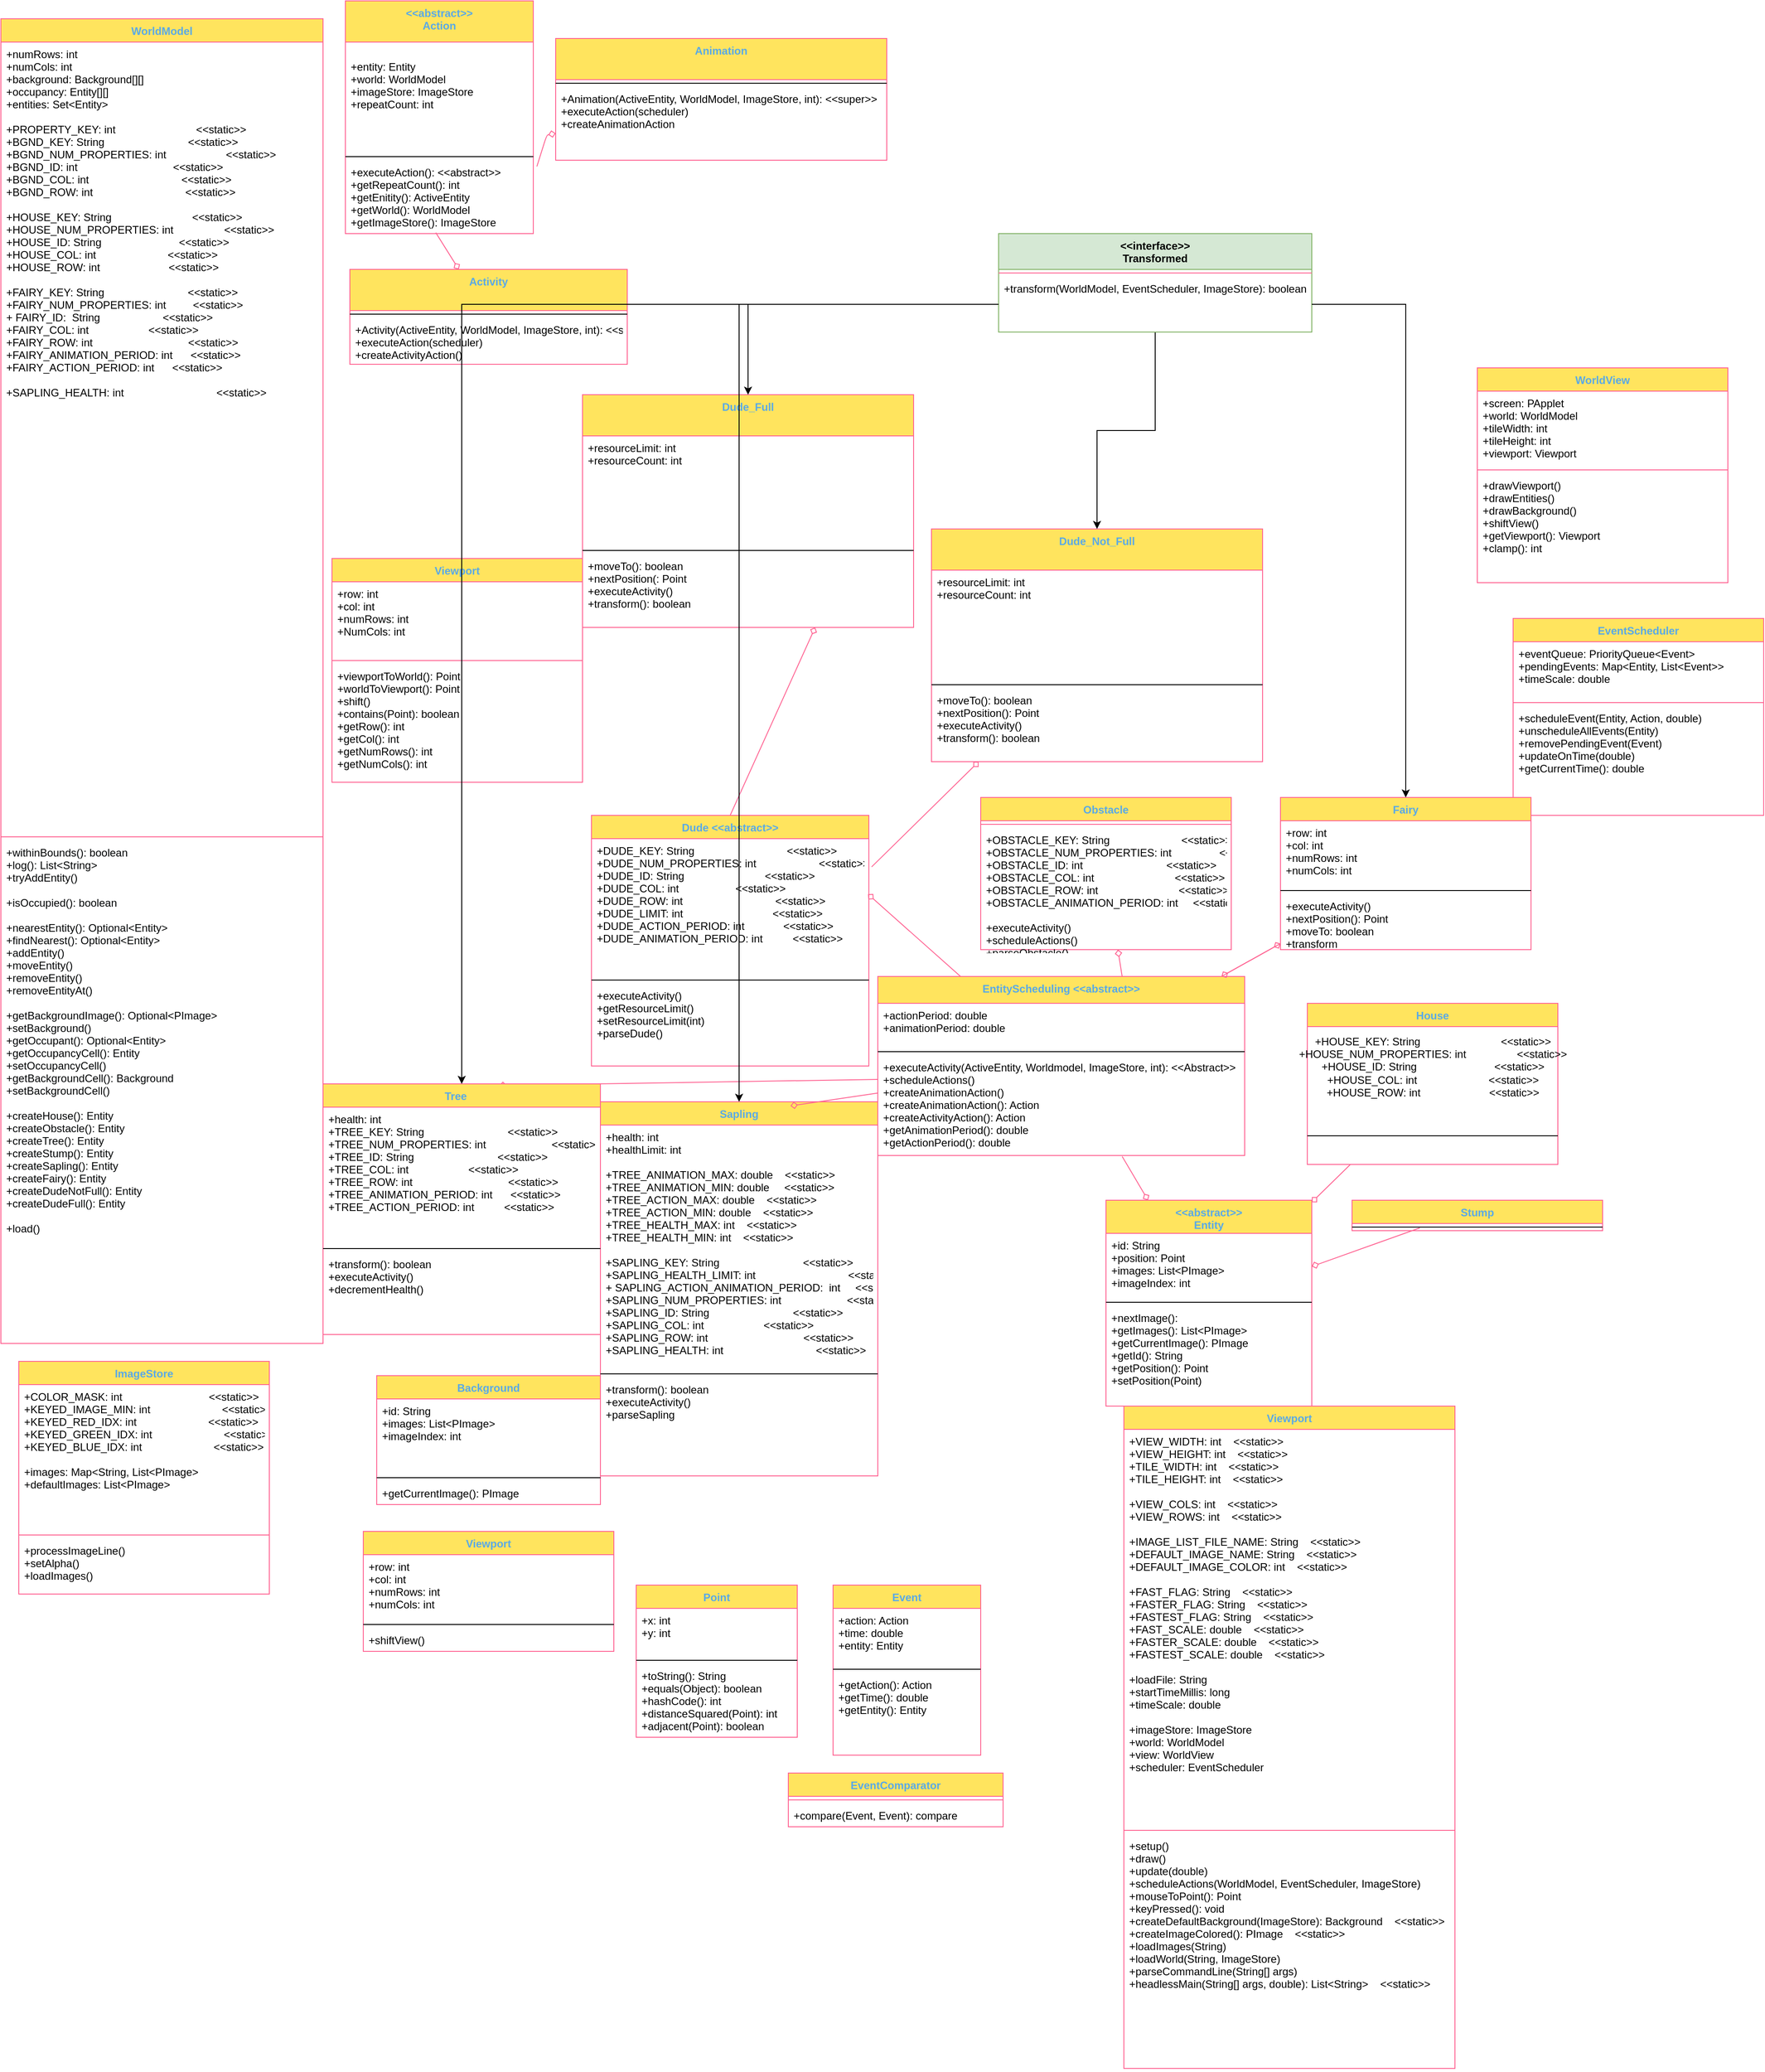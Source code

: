 <mxfile version="21.3.2" type="device">
  <diagram id="Yo6Zvny2ZRX3JAPKxXua" name="Page 2">
    <mxGraphModel dx="1224" dy="574" grid="1" gridSize="10" guides="1" tooltips="1" connect="1" arrows="1" fold="1" page="1" pageScale="1" pageWidth="850" pageHeight="1100" math="0" shadow="0">
      <root>
        <mxCell id="0" />
        <mxCell id="1" parent="0" />
        <mxCell id="8I9pphBKhg92I5GMk5e_-54" value="WorldModel" style="swimlane;fontStyle=1;align=center;verticalAlign=top;childLayout=stackLayout;horizontal=1;startSize=26;horizontalStack=0;resizeParent=1;resizeParentMax=0;resizeLast=0;collapsible=1;marginBottom=0;hachureGap=4;pointerEvents=0;sketch=0;fontColor=#5AA9E6;strokeColor=#FF6392;fillColor=#FFE45E;" parent="1" vertex="1">
          <mxGeometry x="40" y="30" width="360" height="1480" as="geometry" />
        </mxCell>
        <mxCell id="8I9pphBKhg92I5GMk5e_-55" value="+numRows: int&#xa;+numCols: int&#xa;+background: Background[][]&#xa;+occupancy: Entity[][]&#xa;+entities: Set&lt;Entity&gt;&#xa;&#xa;+PROPERTY_KEY: int                           &lt;&lt;static&gt;&gt;&#xa;+BGND_KEY: String                            &lt;&lt;static&gt;&gt;&#xa;+BGND_NUM_PROPERTIES: int                    &lt;&lt;static&gt;&gt;&#xa;+BGND_ID: int                                &lt;&lt;static&gt;&gt;&#xa;+BGND_COL: int                               &lt;&lt;static&gt;&gt;&#xa;+BGND_ROW: int                               &lt;&lt;static&gt;&gt;&#xa;&#xa;+HOUSE_KEY: String                           &lt;&lt;static&gt;&gt;&#xa;+HOUSE_NUM_PROPERTIES: int                 &lt;&lt;static&gt;&gt;&#xa;+HOUSE_ID: String                          &lt;&lt;static&gt;&gt;&#xa;+HOUSE_COL: int                        &lt;&lt;static&gt;&gt;&#xa;+HOUSE_ROW: int                       &lt;&lt;static&gt;&gt;&#xa;&#xa;+FAIRY_KEY: String                            &lt;&lt;static&gt;&gt;&#xa;+FAIRY_NUM_PROPERTIES: int         &lt;&lt;static&gt;&gt;&#xa;+ FAIRY_ID:  String                     &lt;&lt;static&gt;&gt;&#xa;+FAIRY_COL: int                    &lt;&lt;static&gt;&gt;&#xa;+FAIRY_ROW: int                                &lt;&lt;static&gt;&gt;&#xa;+FAIRY_ANIMATION_PERIOD: int      &lt;&lt;static&gt;&gt;&#xa;+FAIRY_ACTION_PERIOD: int      &lt;&lt;static&gt;&gt;&#xa;&#xa;+SAPLING_HEALTH: int                               &lt;&lt;static&gt;&gt;&#xa;" style="text;strokeColor=none;fillColor=none;align=left;verticalAlign=top;spacingLeft=4;spacingRight=4;overflow=hidden;rotatable=0;points=[[0,0.5],[1,0.5]];portConstraint=eastwest;fontColor=#000000;" parent="8I9pphBKhg92I5GMk5e_-54" vertex="1">
          <mxGeometry y="26" width="360" height="884" as="geometry" />
        </mxCell>
        <mxCell id="8I9pphBKhg92I5GMk5e_-56" value="" style="line;strokeWidth=1;fillColor=none;align=left;verticalAlign=middle;spacingTop=-1;spacingLeft=3;spacingRight=3;rotatable=0;labelPosition=right;points=[];portConstraint=eastwest;strokeColor=#FF6392;fontColor=#5AA9E6;" parent="8I9pphBKhg92I5GMk5e_-54" vertex="1">
          <mxGeometry y="910" width="360" height="8" as="geometry" />
        </mxCell>
        <mxCell id="8I9pphBKhg92I5GMk5e_-57" value="+withinBounds(): boolean&#xa;+log(): List&lt;String&gt;&#xa;+tryAddEntity()&#xa;&#xa;+isOccupied(): boolean                    &#xa;&#xa;+nearestEntity(): Optional&lt;Entity&gt;           &#xa;+findNearest(): Optional&lt;Entity&gt;             &#xa;+addEntity()                                 &#xa;+moveEntity()                                &#xa;+removeEntity()                             &#xa;+removeEntityAt()                                         &#xa;&#xa;+getBackgroundImage(): Optional&lt;PImage&gt;      &#xa;+setBackground()                             &#xa;+getOccupant(): Optional&lt;Entity&gt;             &#xa;+getOccupancyCell(): Entity                  &#xa;+setOccupancyCell()                          &#xa;+getBackgroundCell(): Background             &#xa;+setBackgroundCell()             &#xa;&#xa;+createHouse(): Entity                 &#xa;+createObstacle(): Entity                   &#xa;+createTree(): Entity               &#xa;+createStump(): Entity                    &#xa;+createSapling(): Entity                         &#xa;+createFairy(): Entity                    &#xa;+createDudeNotFull(): Entity                       &#xa;+createDudeFull(): Entity       &#xa;&#xa;+load()                                     &#xa;                 &#xa;    &#xa;        " style="text;strokeColor=none;fillColor=none;align=left;verticalAlign=top;spacingLeft=4;spacingRight=4;overflow=hidden;rotatable=0;points=[[0,0.5],[1,0.5]];portConstraint=eastwest;fontColor=#020405;" parent="8I9pphBKhg92I5GMk5e_-54" vertex="1">
          <mxGeometry y="918" width="360" height="562" as="geometry" />
        </mxCell>
        <mxCell id="8I9pphBKhg92I5GMk5e_-60" value="WorldView" style="swimlane;fontStyle=1;align=center;verticalAlign=top;childLayout=stackLayout;horizontal=1;startSize=26;horizontalStack=0;resizeParent=1;resizeParentMax=0;resizeLast=0;collapsible=1;marginBottom=0;hachureGap=4;pointerEvents=0;sketch=0;fontColor=#5AA9E6;strokeColor=#FF6392;fillColor=#FFE45E;" parent="1" vertex="1">
          <mxGeometry x="1690" y="420" width="280" height="240" as="geometry" />
        </mxCell>
        <mxCell id="8I9pphBKhg92I5GMk5e_-61" value="+screen: PApplet&#xa;+world: WorldModel&#xa;+tileWidth: int&#xa;+tileHeight: int&#xa;+viewport: Viewport" style="text;strokeColor=none;fillColor=none;align=left;verticalAlign=top;spacingLeft=4;spacingRight=4;overflow=hidden;rotatable=0;points=[[0,0.5],[1,0.5]];portConstraint=eastwest;fontColor=#000000;" parent="8I9pphBKhg92I5GMk5e_-60" vertex="1">
          <mxGeometry y="26" width="280" height="84" as="geometry" />
        </mxCell>
        <mxCell id="8I9pphBKhg92I5GMk5e_-62" value="" style="line;strokeWidth=1;fillColor=none;align=left;verticalAlign=middle;spacingTop=-1;spacingLeft=3;spacingRight=3;rotatable=0;labelPosition=right;points=[];portConstraint=eastwest;strokeColor=#FF6392;fontColor=#5AA9E6;" parent="8I9pphBKhg92I5GMk5e_-60" vertex="1">
          <mxGeometry y="110" width="280" height="8" as="geometry" />
        </mxCell>
        <mxCell id="8I9pphBKhg92I5GMk5e_-63" value="+drawViewport()&#xa;+drawEntities()&#xa;+drawBackground()&#xa;+shiftView()&#xa;+getViewport(): Viewport&#xa;+clamp(): int" style="text;strokeColor=none;fillColor=none;align=left;verticalAlign=top;spacingLeft=4;spacingRight=4;overflow=hidden;rotatable=0;points=[[0,0.5],[1,0.5]];portConstraint=eastwest;fontColor=#000000;" parent="8I9pphBKhg92I5GMk5e_-60" vertex="1">
          <mxGeometry y="118" width="280" height="122" as="geometry" />
        </mxCell>
        <mxCell id="8I9pphBKhg92I5GMk5e_-64" value="EventScheduler" style="swimlane;fontStyle=1;align=center;verticalAlign=top;childLayout=stackLayout;horizontal=1;startSize=26;horizontalStack=0;resizeParent=1;resizeParentMax=0;resizeLast=0;collapsible=1;marginBottom=0;hachureGap=4;pointerEvents=0;sketch=0;fontColor=#5AA9E6;strokeColor=#FF6392;fillColor=#FFE45E;" parent="1" vertex="1">
          <mxGeometry x="1730" y="700" width="280" height="220" as="geometry" />
        </mxCell>
        <mxCell id="8I9pphBKhg92I5GMk5e_-65" value="+eventQueue: PriorityQueue&lt;Event&gt;&#xa;+pendingEvents: Map&lt;Entity, List&lt;Event&gt;&gt;&#xa;+timeScale: double" style="text;strokeColor=none;fillColor=none;align=left;verticalAlign=top;spacingLeft=4;spacingRight=4;overflow=hidden;rotatable=0;points=[[0,0.5],[1,0.5]];portConstraint=eastwest;fontColor=#000000;" parent="8I9pphBKhg92I5GMk5e_-64" vertex="1">
          <mxGeometry y="26" width="280" height="64" as="geometry" />
        </mxCell>
        <mxCell id="8I9pphBKhg92I5GMk5e_-66" value="" style="line;strokeWidth=1;fillColor=none;align=left;verticalAlign=middle;spacingTop=-1;spacingLeft=3;spacingRight=3;rotatable=0;labelPosition=right;points=[];portConstraint=eastwest;strokeColor=#FF6392;fontColor=#5AA9E6;" parent="8I9pphBKhg92I5GMk5e_-64" vertex="1">
          <mxGeometry y="90" width="280" height="8" as="geometry" />
        </mxCell>
        <mxCell id="8I9pphBKhg92I5GMk5e_-67" value="+scheduleEvent(Entity, Action, double)&#xa;+unscheduleAllEvents(Entity)&#xa;+removePendingEvent(Event)&#xa;+updateOnTime(double)&#xa;+getCurrentTime(): double" style="text;strokeColor=none;fillColor=none;align=left;verticalAlign=top;spacingLeft=4;spacingRight=4;overflow=hidden;rotatable=0;points=[[0,0.5],[1,0.5]];portConstraint=eastwest;fontColor=#000000;" parent="8I9pphBKhg92I5GMk5e_-64" vertex="1">
          <mxGeometry y="98" width="280" height="122" as="geometry" />
        </mxCell>
        <mxCell id="8I9pphBKhg92I5GMk5e_-68" value="ImageStore" style="swimlane;fontStyle=1;align=center;verticalAlign=top;childLayout=stackLayout;horizontal=1;startSize=26;horizontalStack=0;resizeParent=1;resizeParentMax=0;resizeLast=0;collapsible=1;marginBottom=0;hachureGap=4;pointerEvents=0;sketch=0;fontColor=#5AA9E6;strokeColor=#FF6392;fillColor=#FFE45E;" parent="1" vertex="1">
          <mxGeometry x="60" y="1530" width="280" height="260" as="geometry" />
        </mxCell>
        <mxCell id="8I9pphBKhg92I5GMk5e_-69" value="+COLOR_MASK: int                             &lt;&lt;static&gt;&gt;&#xa;+KEYED_IMAGE_MIN: int                        &lt;&lt;static&gt;&gt;&#xa;+KEYED_RED_IDX: int                        &lt;&lt;static&gt;&gt;&#xa;+KEYED_GREEN_IDX: int                        &lt;&lt;static&gt;&gt;&#xa;+KEYED_BLUE_IDX: int                        &lt;&lt;static&gt;&gt;&#xa;&#xa;+images: Map&lt;String, List&lt;PImage&gt;&#xa;+defaultImages: List&lt;PImage&gt;&#xa;" style="text;strokeColor=none;fillColor=none;align=left;verticalAlign=top;spacingLeft=4;spacingRight=4;overflow=hidden;rotatable=0;points=[[0,0.5],[1,0.5]];portConstraint=eastwest;fontColor=#000000;" parent="8I9pphBKhg92I5GMk5e_-68" vertex="1">
          <mxGeometry y="26" width="280" height="164" as="geometry" />
        </mxCell>
        <mxCell id="8I9pphBKhg92I5GMk5e_-70" value="" style="line;strokeWidth=1;fillColor=none;align=left;verticalAlign=middle;spacingTop=-1;spacingLeft=3;spacingRight=3;rotatable=0;labelPosition=right;points=[];portConstraint=eastwest;strokeColor=#FF6392;fontColor=#5AA9E6;" parent="8I9pphBKhg92I5GMk5e_-68" vertex="1">
          <mxGeometry y="190" width="280" height="8" as="geometry" />
        </mxCell>
        <mxCell id="8I9pphBKhg92I5GMk5e_-71" value="+processImageLine()&#xa;+setAlpha()&#xa;+loadImages()" style="text;strokeColor=none;fillColor=none;align=left;verticalAlign=top;spacingLeft=4;spacingRight=4;overflow=hidden;rotatable=0;points=[[0,0.5],[1,0.5]];portConstraint=eastwest;fontColor=#000000;" parent="8I9pphBKhg92I5GMk5e_-68" vertex="1">
          <mxGeometry y="198" width="280" height="62" as="geometry" />
        </mxCell>
        <mxCell id="8I9pphBKhg92I5GMk5e_-72" value="EventComparator" style="swimlane;fontStyle=1;align=center;verticalAlign=top;childLayout=stackLayout;horizontal=1;startSize=26;horizontalStack=0;resizeParent=1;resizeParentMax=0;resizeLast=0;collapsible=1;marginBottom=0;hachureGap=4;pointerEvents=0;sketch=0;fontColor=#5AA9E6;strokeColor=#FF6392;fillColor=#FFE45E;" parent="1" vertex="1">
          <mxGeometry x="920" y="1990" width="240" height="60" as="geometry" />
        </mxCell>
        <mxCell id="8I9pphBKhg92I5GMk5e_-74" value="" style="line;strokeWidth=1;fillColor=none;align=left;verticalAlign=middle;spacingTop=-1;spacingLeft=3;spacingRight=3;rotatable=0;labelPosition=right;points=[];portConstraint=eastwest;strokeColor=#FF6392;fontColor=#5AA9E6;" parent="8I9pphBKhg92I5GMk5e_-72" vertex="1">
          <mxGeometry y="26" width="240" height="8" as="geometry" />
        </mxCell>
        <mxCell id="8I9pphBKhg92I5GMk5e_-75" value="+compare(Event, Event): compare" style="text;strokeColor=none;fillColor=none;align=left;verticalAlign=top;spacingLeft=4;spacingRight=4;overflow=hidden;rotatable=0;points=[[0,0.5],[1,0.5]];portConstraint=eastwest;fontColor=#000000;" parent="8I9pphBKhg92I5GMk5e_-72" vertex="1">
          <mxGeometry y="34" width="240" height="26" as="geometry" />
        </mxCell>
        <mxCell id="8I9pphBKhg92I5GMk5e_-81" value="Background" style="swimlane;fontStyle=1;align=center;verticalAlign=top;childLayout=stackLayout;horizontal=1;startSize=26;horizontalStack=0;resizeParent=1;resizeParentMax=0;resizeLast=0;collapsible=1;marginBottom=0;hachureGap=4;pointerEvents=0;sketch=0;fontColor=#5AA9E6;strokeColor=#FF6392;fillColor=#FFE45E;" parent="1" vertex="1">
          <mxGeometry x="460" y="1546" width="250" height="144" as="geometry" />
        </mxCell>
        <mxCell id="8I9pphBKhg92I5GMk5e_-82" value="+id: String&#xa;+images: List&lt;PImage&gt;&#xa;+imageIndex: int" style="text;strokeColor=none;fillColor=none;align=left;verticalAlign=top;spacingLeft=4;spacingRight=4;overflow=hidden;rotatable=0;points=[[0,0.5],[1,0.5]];portConstraint=eastwest;" parent="8I9pphBKhg92I5GMk5e_-81" vertex="1">
          <mxGeometry y="26" width="250" height="84" as="geometry" />
        </mxCell>
        <mxCell id="8I9pphBKhg92I5GMk5e_-83" value="" style="line;strokeWidth=1;fillColor=none;align=left;verticalAlign=middle;spacingTop=-1;spacingLeft=3;spacingRight=3;rotatable=0;labelPosition=right;points=[];portConstraint=eastwest;" parent="8I9pphBKhg92I5GMk5e_-81" vertex="1">
          <mxGeometry y="110" width="250" height="8" as="geometry" />
        </mxCell>
        <mxCell id="8I9pphBKhg92I5GMk5e_-84" value="+getCurrentImage(): PImage" style="text;strokeColor=none;fillColor=none;align=left;verticalAlign=top;spacingLeft=4;spacingRight=4;overflow=hidden;rotatable=0;points=[[0,0.5],[1,0.5]];portConstraint=eastwest;" parent="8I9pphBKhg92I5GMk5e_-81" vertex="1">
          <mxGeometry y="118" width="250" height="26" as="geometry" />
        </mxCell>
        <mxCell id="8I9pphBKhg92I5GMk5e_-85" value="&lt;&lt;abstract&gt;&gt;&#xa;Entity" style="swimlane;fontStyle=1;align=center;verticalAlign=top;childLayout=stackLayout;horizontal=1;startSize=37;horizontalStack=0;resizeParent=1;resizeParentMax=0;resizeLast=0;collapsible=1;marginBottom=0;hachureGap=4;pointerEvents=0;sketch=0;fontColor=#5AA9E6;strokeColor=#FF6392;fillColor=#FFE45E;" parent="1" vertex="1">
          <mxGeometry x="1275" y="1350" width="230" height="230" as="geometry" />
        </mxCell>
        <mxCell id="8I9pphBKhg92I5GMk5e_-86" value="+id: String&#xa;+position: Point&#xa;+images: List&lt;PImage&gt;&#xa;+imageIndex: int" style="text;strokeColor=none;fillColor=none;align=left;verticalAlign=top;spacingLeft=4;spacingRight=4;overflow=hidden;rotatable=0;points=[[0,0.5],[1,0.5]];portConstraint=eastwest;" parent="8I9pphBKhg92I5GMk5e_-85" vertex="1">
          <mxGeometry y="37" width="230" height="73" as="geometry" />
        </mxCell>
        <mxCell id="8I9pphBKhg92I5GMk5e_-87" value="" style="line;strokeWidth=1;fillColor=none;align=left;verticalAlign=middle;spacingTop=-1;spacingLeft=3;spacingRight=3;rotatable=0;labelPosition=right;points=[];portConstraint=eastwest;" parent="8I9pphBKhg92I5GMk5e_-85" vertex="1">
          <mxGeometry y="110" width="230" height="8" as="geometry" />
        </mxCell>
        <mxCell id="8I9pphBKhg92I5GMk5e_-88" value="+nextImage():&#xa;+getImages(): List&lt;PImage&gt;&#xa;+getCurrentImage(): PImage&#xa;+getId(): String&#xa;+getPosition(): Point&#xa;+setPosition(Point)" style="text;strokeColor=none;fillColor=none;align=left;verticalAlign=top;spacingLeft=4;spacingRight=4;overflow=hidden;rotatable=0;points=[[0,0.5],[1,0.5]];portConstraint=eastwest;" parent="8I9pphBKhg92I5GMk5e_-85" vertex="1">
          <mxGeometry y="118" width="230" height="112" as="geometry" />
        </mxCell>
        <mxCell id="8I9pphBKhg92I5GMk5e_-96" value="Event" style="swimlane;fontStyle=1;align=center;verticalAlign=top;childLayout=stackLayout;horizontal=1;startSize=26;horizontalStack=0;resizeParent=1;resizeParentMax=0;resizeLast=0;collapsible=1;marginBottom=0;hachureGap=4;pointerEvents=0;sketch=0;fontColor=#5AA9E6;strokeColor=#FF6392;fillColor=#FFE45E;" parent="1" vertex="1">
          <mxGeometry x="970" y="1780" width="165" height="190" as="geometry" />
        </mxCell>
        <mxCell id="8I9pphBKhg92I5GMk5e_-97" value="+action: Action&#xa;+time: double&#xa;+entity: Entity" style="text;strokeColor=none;fillColor=none;align=left;verticalAlign=top;spacingLeft=4;spacingRight=4;overflow=hidden;rotatable=0;points=[[0,0.5],[1,0.5]];portConstraint=eastwest;" parent="8I9pphBKhg92I5GMk5e_-96" vertex="1">
          <mxGeometry y="26" width="165" height="64" as="geometry" />
        </mxCell>
        <mxCell id="8I9pphBKhg92I5GMk5e_-98" value="" style="line;strokeWidth=1;fillColor=none;align=left;verticalAlign=middle;spacingTop=-1;spacingLeft=3;spacingRight=3;rotatable=0;labelPosition=right;points=[];portConstraint=eastwest;" parent="8I9pphBKhg92I5GMk5e_-96" vertex="1">
          <mxGeometry y="90" width="165" height="8" as="geometry" />
        </mxCell>
        <mxCell id="8I9pphBKhg92I5GMk5e_-99" value="+getAction(): Action&#xa;+getTime(): double&#xa;+getEntity(): Entity" style="text;strokeColor=none;fillColor=none;align=left;verticalAlign=top;spacingLeft=4;spacingRight=4;overflow=hidden;rotatable=0;points=[[0,0.5],[1,0.5]];portConstraint=eastwest;" parent="8I9pphBKhg92I5GMk5e_-96" vertex="1">
          <mxGeometry y="98" width="165" height="92" as="geometry" />
        </mxCell>
        <mxCell id="8I9pphBKhg92I5GMk5e_-104" value="Point" style="swimlane;fontStyle=1;align=center;verticalAlign=top;childLayout=stackLayout;horizontal=1;startSize=26;horizontalStack=0;resizeParent=1;resizeParentMax=0;resizeLast=0;collapsible=1;marginBottom=0;hachureGap=4;pointerEvents=0;sketch=0;fontColor=#5AA9E6;strokeColor=#FF6392;fillColor=#FFE45E;" parent="1" vertex="1">
          <mxGeometry x="750" y="1780" width="180" height="170" as="geometry" />
        </mxCell>
        <mxCell id="8I9pphBKhg92I5GMk5e_-105" value="+x: int&#xa;+y: int" style="text;strokeColor=none;fillColor=none;align=left;verticalAlign=top;spacingLeft=4;spacingRight=4;overflow=hidden;rotatable=0;points=[[0,0.5],[1,0.5]];portConstraint=eastwest;" parent="8I9pphBKhg92I5GMk5e_-104" vertex="1">
          <mxGeometry y="26" width="180" height="54" as="geometry" />
        </mxCell>
        <mxCell id="8I9pphBKhg92I5GMk5e_-106" value="" style="line;strokeWidth=1;fillColor=none;align=left;verticalAlign=middle;spacingTop=-1;spacingLeft=3;spacingRight=3;rotatable=0;labelPosition=right;points=[];portConstraint=eastwest;" parent="8I9pphBKhg92I5GMk5e_-104" vertex="1">
          <mxGeometry y="80" width="180" height="8" as="geometry" />
        </mxCell>
        <mxCell id="8I9pphBKhg92I5GMk5e_-107" value="+toString(): String&#xa;+equals(Object): boolean&#xa;+hashCode(): int&#xa;+distanceSquared(Point): int&#xa;+adjacent(Point): boolean" style="text;strokeColor=none;fillColor=none;align=left;verticalAlign=top;spacingLeft=4;spacingRight=4;overflow=hidden;rotatable=0;points=[[0,0.5],[1,0.5]];portConstraint=eastwest;" parent="8I9pphBKhg92I5GMk5e_-104" vertex="1">
          <mxGeometry y="88" width="180" height="82" as="geometry" />
        </mxCell>
        <mxCell id="8I9pphBKhg92I5GMk5e_-108" value="&lt;&lt;abstract&gt;&gt;&#xa;Action" style="swimlane;fontStyle=1;align=center;verticalAlign=top;childLayout=stackLayout;horizontal=1;startSize=46;horizontalStack=0;resizeParent=1;resizeParentMax=0;resizeLast=0;collapsible=1;marginBottom=0;hachureGap=4;pointerEvents=0;sketch=0;fontColor=#5AA9E6;strokeColor=#FF6392;fillColor=#FFE45E;" parent="1" vertex="1">
          <mxGeometry x="425" y="10" width="210" height="260" as="geometry" />
        </mxCell>
        <mxCell id="8I9pphBKhg92I5GMk5e_-109" value="&#xa;+entity: Entity&#xa;+world: WorldModel&#xa;+imageStore: ImageStore&#xa;+repeatCount: int" style="text;strokeColor=none;fillColor=none;align=left;verticalAlign=top;spacingLeft=4;spacingRight=4;overflow=hidden;rotatable=0;points=[[0,0.5],[1,0.5]];portConstraint=eastwest;" parent="8I9pphBKhg92I5GMk5e_-108" vertex="1">
          <mxGeometry y="46" width="210" height="124" as="geometry" />
        </mxCell>
        <mxCell id="8I9pphBKhg92I5GMk5e_-110" value="" style="line;strokeWidth=1;fillColor=none;align=left;verticalAlign=middle;spacingTop=-1;spacingLeft=3;spacingRight=3;rotatable=0;labelPosition=right;points=[];portConstraint=eastwest;" parent="8I9pphBKhg92I5GMk5e_-108" vertex="1">
          <mxGeometry y="170" width="210" height="8" as="geometry" />
        </mxCell>
        <mxCell id="8I9pphBKhg92I5GMk5e_-111" value="+executeAction(): &lt;&lt;abstract&gt;&gt;&#xa;+getRepeatCount(): int&#xa;+getEnitity(): ActiveEntity&#xa;+getWorld(): WorldModel&#xa;+getImageStore(): ImageStore&#xa; &#xa;" style="text;strokeColor=none;fillColor=none;align=left;verticalAlign=top;spacingLeft=4;spacingRight=4;overflow=hidden;rotatable=0;points=[[0,0.5],[1,0.5]];portConstraint=eastwest;" parent="8I9pphBKhg92I5GMk5e_-108" vertex="1">
          <mxGeometry y="178" width="210" height="82" as="geometry" />
        </mxCell>
        <mxCell id="-L6djAERMfHGQ0_UFvCr-1" value="EntityScheduling &lt;&lt;abstract&gt;&gt;" style="swimlane;fontStyle=1;align=center;verticalAlign=top;childLayout=stackLayout;horizontal=1;startSize=30;horizontalStack=0;resizeParent=1;resizeParentMax=0;resizeLast=0;collapsible=1;marginBottom=0;hachureGap=4;pointerEvents=0;sketch=0;fontColor=#5AA9E6;strokeColor=#FF6392;fillColor=#FFE45E;" parent="1" vertex="1">
          <mxGeometry x="1020" y="1100" width="410" height="200" as="geometry" />
        </mxCell>
        <mxCell id="-L6djAERMfHGQ0_UFvCr-2" value="+actionPeriod: double&#xa;+animationPeriod: double" style="text;strokeColor=none;fillColor=none;align=left;verticalAlign=top;spacingLeft=4;spacingRight=4;overflow=hidden;rotatable=0;points=[[0,0.5],[1,0.5]];portConstraint=eastwest;" parent="-L6djAERMfHGQ0_UFvCr-1" vertex="1">
          <mxGeometry y="30" width="410" height="50" as="geometry" />
        </mxCell>
        <mxCell id="-L6djAERMfHGQ0_UFvCr-3" value="" style="line;strokeWidth=1;fillColor=none;align=left;verticalAlign=middle;spacingTop=-1;spacingLeft=3;spacingRight=3;rotatable=0;labelPosition=right;points=[];portConstraint=eastwest;" parent="-L6djAERMfHGQ0_UFvCr-1" vertex="1">
          <mxGeometry y="80" width="410" height="8" as="geometry" />
        </mxCell>
        <mxCell id="-L6djAERMfHGQ0_UFvCr-4" value="+executeActivity(ActiveEntity, Worldmodel, ImageStore, int): &lt;&lt;Abstract&gt;&gt;&#xa;+scheduleActions() &#xa;+createAnimationAction()&#xa;+createAnimationAction(): Action             &#xa;+createActivityAction(): Action                           &#xa;+getAnimationPeriod(): double&#xa;+getActionPeriod(): double&#xa;&#xa;" style="text;strokeColor=none;fillColor=none;align=left;verticalAlign=top;spacingLeft=4;spacingRight=4;overflow=hidden;rotatable=0;points=[[0,0.5],[1,0.5]];portConstraint=eastwest;" parent="-L6djAERMfHGQ0_UFvCr-1" vertex="1">
          <mxGeometry y="88" width="410" height="112" as="geometry" />
        </mxCell>
        <mxCell id="-L6djAERMfHGQ0_UFvCr-6" value="Activity" style="swimlane;fontStyle=1;align=center;verticalAlign=top;childLayout=stackLayout;horizontal=1;startSize=46;horizontalStack=0;resizeParent=1;resizeParentMax=0;resizeLast=0;collapsible=1;marginBottom=0;hachureGap=4;pointerEvents=0;sketch=0;fontColor=#5AA9E6;strokeColor=#FF6392;fillColor=#FFE45E;" parent="1" vertex="1">
          <mxGeometry x="430" y="310" width="310" height="106" as="geometry" />
        </mxCell>
        <mxCell id="-L6djAERMfHGQ0_UFvCr-8" value="" style="line;strokeWidth=1;fillColor=none;align=left;verticalAlign=middle;spacingTop=-1;spacingLeft=3;spacingRight=3;rotatable=0;labelPosition=right;points=[];portConstraint=eastwest;" parent="-L6djAERMfHGQ0_UFvCr-6" vertex="1">
          <mxGeometry y="46" width="310" height="8" as="geometry" />
        </mxCell>
        <mxCell id="-L6djAERMfHGQ0_UFvCr-9" value="+Activity(ActiveEntity, WorldModel, ImageStore, int): &lt;&lt;super&gt;&gt;&#xa;+executeAction(scheduler)&#xa;+createActivityAction()" style="text;strokeColor=none;fillColor=none;align=left;verticalAlign=top;spacingLeft=4;spacingRight=4;overflow=hidden;rotatable=0;points=[[0,0.5],[1,0.5]];portConstraint=eastwest;" parent="-L6djAERMfHGQ0_UFvCr-6" vertex="1">
          <mxGeometry y="54" width="310" height="52" as="geometry" />
        </mxCell>
        <mxCell id="-L6djAERMfHGQ0_UFvCr-10" value="" style="graphMlID=e11;endArrow=none;strokeColor=#FF6392;strokeWidth=1.0;startArrow=diamond;startFill=0;endFill=1;fontColor=#5AA9E6;entryX=0.481;entryY=0.987;entryDx=0;entryDy=0;entryPerimeter=0;" parent="1" source="-L6djAERMfHGQ0_UFvCr-6" target="8I9pphBKhg92I5GMk5e_-111" edge="1">
          <mxGeometry relative="1" as="geometry">
            <mxPoint x="1290" y="482" as="sourcePoint" />
            <mxPoint x="1491" y="509" as="targetPoint" />
          </mxGeometry>
        </mxCell>
        <mxCell id="-L6djAERMfHGQ0_UFvCr-11" value="Animation" style="swimlane;fontStyle=1;align=center;verticalAlign=top;childLayout=stackLayout;horizontal=1;startSize=46;horizontalStack=0;resizeParent=1;resizeParentMax=0;resizeLast=0;collapsible=1;marginBottom=0;hachureGap=4;pointerEvents=0;sketch=0;fontColor=#5AA9E6;strokeColor=#FF6392;fillColor=#FFE45E;" parent="1" vertex="1">
          <mxGeometry x="660" y="52" width="370" height="136" as="geometry" />
        </mxCell>
        <mxCell id="-L6djAERMfHGQ0_UFvCr-13" value="" style="line;strokeWidth=1;fillColor=none;align=left;verticalAlign=middle;spacingTop=-1;spacingLeft=3;spacingRight=3;rotatable=0;labelPosition=right;points=[];portConstraint=eastwest;" parent="-L6djAERMfHGQ0_UFvCr-11" vertex="1">
          <mxGeometry y="46" width="370" height="8" as="geometry" />
        </mxCell>
        <mxCell id="-L6djAERMfHGQ0_UFvCr-14" value="+Animation(ActiveEntity, WorldModel, ImageStore, int): &lt;&lt;super&gt;&gt;&#xa;+executeAction(scheduler)&#xa;+createAnimationAction" style="text;strokeColor=none;fillColor=none;align=left;verticalAlign=top;spacingLeft=4;spacingRight=4;overflow=hidden;rotatable=0;points=[[0,0.5],[1,0.5]];portConstraint=eastwest;" parent="-L6djAERMfHGQ0_UFvCr-11" vertex="1">
          <mxGeometry y="54" width="370" height="82" as="geometry" />
        </mxCell>
        <mxCell id="-L6djAERMfHGQ0_UFvCr-15" value="" style="graphMlID=e11;endArrow=none;strokeColor=#FF6392;strokeWidth=1.0;startArrow=diamond;startFill=0;endFill=1;fontColor=#5AA9E6;entryX=1.019;entryY=0.085;entryDx=0;entryDy=0;entryPerimeter=0;" parent="1" source="-L6djAERMfHGQ0_UFvCr-11" target="8I9pphBKhg92I5GMk5e_-111" edge="1">
          <mxGeometry relative="1" as="geometry">
            <mxPoint x="1290" y="482" as="sourcePoint" />
            <mxPoint x="1491" y="509" as="targetPoint" />
            <Array as="points">
              <mxPoint x="650" y="160" />
            </Array>
          </mxGeometry>
        </mxCell>
        <mxCell id="-L6djAERMfHGQ0_UFvCr-16" value="Dude_Full" style="swimlane;fontStyle=1;align=center;verticalAlign=top;childLayout=stackLayout;horizontal=1;startSize=46;horizontalStack=0;resizeParent=1;resizeParentMax=0;resizeLast=0;collapsible=1;marginBottom=0;hachureGap=4;pointerEvents=0;sketch=0;fontColor=#5AA9E6;strokeColor=#FF6392;fillColor=#FFE45E;" parent="1" vertex="1">
          <mxGeometry x="690" y="450" width="370" height="260" as="geometry" />
        </mxCell>
        <mxCell id="-L6djAERMfHGQ0_UFvCr-17" value="+resourceLimit: int&#xa;+resourceCount: int" style="text;strokeColor=none;fillColor=none;align=left;verticalAlign=top;spacingLeft=4;spacingRight=4;overflow=hidden;rotatable=0;points=[[0,0.5],[1,0.5]];portConstraint=eastwest;" parent="-L6djAERMfHGQ0_UFvCr-16" vertex="1">
          <mxGeometry y="46" width="370" height="124" as="geometry" />
        </mxCell>
        <mxCell id="-L6djAERMfHGQ0_UFvCr-18" value="" style="line;strokeWidth=1;fillColor=none;align=left;verticalAlign=middle;spacingTop=-1;spacingLeft=3;spacingRight=3;rotatable=0;labelPosition=right;points=[];portConstraint=eastwest;" parent="-L6djAERMfHGQ0_UFvCr-16" vertex="1">
          <mxGeometry y="170" width="370" height="8" as="geometry" />
        </mxCell>
        <mxCell id="-L6djAERMfHGQ0_UFvCr-19" value="+moveTo(): boolean&#xa;+nextPosition(: Point&#xa;+executeActivity()&#xa;+transform(): boolean" style="text;strokeColor=none;fillColor=none;align=left;verticalAlign=top;spacingLeft=4;spacingRight=4;overflow=hidden;rotatable=0;points=[[0,0.5],[1,0.5]];portConstraint=eastwest;" parent="-L6djAERMfHGQ0_UFvCr-16" vertex="1">
          <mxGeometry y="178" width="370" height="82" as="geometry" />
        </mxCell>
        <mxCell id="-L6djAERMfHGQ0_UFvCr-20" value="Dude_Not_Full" style="swimlane;fontStyle=1;align=center;verticalAlign=top;childLayout=stackLayout;horizontal=1;startSize=46;horizontalStack=0;resizeParent=1;resizeParentMax=0;resizeLast=0;collapsible=1;marginBottom=0;hachureGap=4;pointerEvents=0;sketch=0;fontColor=#5AA9E6;strokeColor=#FF6392;fillColor=#FFE45E;" parent="1" vertex="1">
          <mxGeometry x="1080" y="600" width="370" height="260" as="geometry" />
        </mxCell>
        <mxCell id="-L6djAERMfHGQ0_UFvCr-21" value="+resourceLimit: int&#xa;+resourceCount: int" style="text;strokeColor=none;fillColor=none;align=left;verticalAlign=top;spacingLeft=4;spacingRight=4;overflow=hidden;rotatable=0;points=[[0,0.5],[1,0.5]];portConstraint=eastwest;" parent="-L6djAERMfHGQ0_UFvCr-20" vertex="1">
          <mxGeometry y="46" width="370" height="124" as="geometry" />
        </mxCell>
        <mxCell id="-L6djAERMfHGQ0_UFvCr-22" value="" style="line;strokeWidth=1;fillColor=none;align=left;verticalAlign=middle;spacingTop=-1;spacingLeft=3;spacingRight=3;rotatable=0;labelPosition=right;points=[];portConstraint=eastwest;" parent="-L6djAERMfHGQ0_UFvCr-20" vertex="1">
          <mxGeometry y="170" width="370" height="8" as="geometry" />
        </mxCell>
        <mxCell id="-L6djAERMfHGQ0_UFvCr-23" value="+moveTo(): boolean&#xa;+nextPosition(): Point&#xa;+executeActivity()&#xa;+transform(): boolean" style="text;strokeColor=none;fillColor=none;align=left;verticalAlign=top;spacingLeft=4;spacingRight=4;overflow=hidden;rotatable=0;points=[[0,0.5],[1,0.5]];portConstraint=eastwest;" parent="-L6djAERMfHGQ0_UFvCr-20" vertex="1">
          <mxGeometry y="178" width="370" height="82" as="geometry" />
        </mxCell>
        <mxCell id="8I9pphBKhg92I5GMk5e_-89" value="Viewport" style="swimlane;fontStyle=1;align=center;verticalAlign=top;childLayout=stackLayout;horizontal=1;startSize=26;horizontalStack=0;resizeParent=1;resizeParentMax=0;resizeLast=0;collapsible=1;marginBottom=0;hachureGap=4;pointerEvents=0;sketch=0;fontColor=#5AA9E6;strokeColor=#FF6392;fillColor=#FFE45E;" parent="1" vertex="1">
          <mxGeometry x="445" y="1720" width="280" height="134" as="geometry" />
        </mxCell>
        <mxCell id="8I9pphBKhg92I5GMk5e_-90" value="+row: int&#xa;+col: int&#xa;+numRows: int&#xa;+numCols: int" style="text;strokeColor=none;fillColor=none;align=left;verticalAlign=top;spacingLeft=4;spacingRight=4;overflow=hidden;rotatable=0;points=[[0,0.5],[1,0.5]];portConstraint=eastwest;" parent="8I9pphBKhg92I5GMk5e_-89" vertex="1">
          <mxGeometry y="26" width="280" height="74" as="geometry" />
        </mxCell>
        <mxCell id="8I9pphBKhg92I5GMk5e_-91" value="" style="line;strokeWidth=1;fillColor=none;align=left;verticalAlign=middle;spacingTop=-1;spacingLeft=3;spacingRight=3;rotatable=0;labelPosition=right;points=[];portConstraint=eastwest;" parent="8I9pphBKhg92I5GMk5e_-89" vertex="1">
          <mxGeometry y="100" width="280" height="8" as="geometry" />
        </mxCell>
        <mxCell id="8I9pphBKhg92I5GMk5e_-92" value="+shiftView()" style="text;strokeColor=none;fillColor=none;align=left;verticalAlign=top;spacingLeft=4;spacingRight=4;overflow=hidden;rotatable=0;points=[[0,0.5],[1,0.5]];portConstraint=eastwest;" parent="8I9pphBKhg92I5GMk5e_-89" vertex="1">
          <mxGeometry y="108" width="280" height="26" as="geometry" />
        </mxCell>
        <mxCell id="-L6djAERMfHGQ0_UFvCr-28" value="House" style="swimlane;fontStyle=1;align=center;verticalAlign=top;childLayout=stackLayout;horizontal=1;startSize=26;horizontalStack=0;resizeParent=1;resizeParentMax=0;resizeLast=0;collapsible=1;marginBottom=0;hachureGap=4;pointerEvents=0;sketch=0;fontColor=#5AA9E6;strokeColor=#FF6392;fillColor=#FFE45E;" parent="1" vertex="1">
          <mxGeometry x="1500" y="1130" width="280" height="180" as="geometry" />
        </mxCell>
        <mxCell id="HEkaDBy9MUL1fJCbVu85-8" value="+HOUSE_KEY: String&amp;nbsp; &amp;nbsp; &amp;nbsp; &amp;nbsp; &amp;nbsp; &amp;nbsp; &amp;nbsp; &amp;nbsp; &amp;nbsp; &amp;nbsp; &amp;nbsp; &amp;nbsp; &amp;nbsp; &amp;nbsp;&amp;lt;&amp;lt;static&amp;gt;&amp;gt;&lt;br style=&quot;border-color: var(--border-color); padding: 0px; margin: 0px; text-align: left;&quot;&gt;&lt;span style=&quot;text-align: left;&quot;&gt;+HOUSE_NUM_PROPERTIES: int&amp;nbsp; &amp;nbsp; &amp;nbsp; &amp;nbsp; &amp;nbsp; &amp;nbsp; &amp;nbsp; &amp;nbsp; &amp;nbsp;&amp;lt;&amp;lt;static&amp;gt;&amp;gt;&lt;/span&gt;&lt;br style=&quot;border-color: var(--border-color); padding: 0px; margin: 0px; text-align: left;&quot;&gt;&lt;span style=&quot;text-align: left;&quot;&gt;+HOUSE_ID: String&amp;nbsp; &amp;nbsp; &amp;nbsp; &amp;nbsp; &amp;nbsp; &amp;nbsp; &amp;nbsp; &amp;nbsp; &amp;nbsp; &amp;nbsp; &amp;nbsp; &amp;nbsp; &amp;nbsp; &amp;lt;&amp;lt;static&amp;gt;&amp;gt;&lt;/span&gt;&lt;br style=&quot;border-color: var(--border-color); padding: 0px; margin: 0px; text-align: left;&quot;&gt;&lt;span style=&quot;text-align: left;&quot;&gt;+HOUSE_COL: int&amp;nbsp; &amp;nbsp; &amp;nbsp; &amp;nbsp; &amp;nbsp; &amp;nbsp; &amp;nbsp; &amp;nbsp; &amp;nbsp; &amp;nbsp; &amp;nbsp; &amp;nbsp; &amp;lt;&amp;lt;static&amp;gt;&amp;gt;&lt;/span&gt;&lt;br style=&quot;border-color: var(--border-color); padding: 0px; margin: 0px; text-align: left;&quot;&gt;&lt;span style=&quot;text-align: left;&quot;&gt;+HOUSE_ROW: int&amp;nbsp; &amp;nbsp; &amp;nbsp; &amp;nbsp; &amp;nbsp; &amp;nbsp; &amp;nbsp; &amp;nbsp; &amp;nbsp; &amp;nbsp; &amp;nbsp; &amp;nbsp;&amp;lt;&amp;lt;static&amp;gt;&amp;gt;&lt;/span&gt;" style="text;html=1;align=center;verticalAlign=middle;resizable=0;points=[];autosize=1;strokeColor=none;fillColor=none;" vertex="1" parent="-L6djAERMfHGQ0_UFvCr-28">
          <mxGeometry y="26" width="280" height="90" as="geometry" />
        </mxCell>
        <mxCell id="-L6djAERMfHGQ0_UFvCr-30" value="" style="line;strokeWidth=1;fillColor=none;align=left;verticalAlign=middle;spacingTop=-1;spacingLeft=3;spacingRight=3;rotatable=0;labelPosition=right;points=[];portConstraint=eastwest;" parent="-L6djAERMfHGQ0_UFvCr-28" vertex="1">
          <mxGeometry y="116" width="280" height="64" as="geometry" />
        </mxCell>
        <mxCell id="-L6djAERMfHGQ0_UFvCr-40" value="Sapling" style="swimlane;fontStyle=1;align=center;verticalAlign=top;childLayout=stackLayout;horizontal=1;startSize=26;horizontalStack=0;resizeParent=1;resizeParentMax=0;resizeLast=0;collapsible=1;marginBottom=0;hachureGap=4;pointerEvents=0;sketch=0;fontColor=#5AA9E6;strokeColor=#FF6392;fillColor=#FFE45E;" parent="1" vertex="1">
          <mxGeometry x="710" y="1240" width="310" height="418" as="geometry" />
        </mxCell>
        <mxCell id="-L6djAERMfHGQ0_UFvCr-41" value="+health: int&#xa;+healthLimit: int&#xa;&#xa;+TREE_ANIMATION_MAX: double    &lt;&lt;static&gt;&gt;&#xa;+TREE_ANIMATION_MIN: double     &lt;&lt;static&gt;&gt;&#xa;+TREE_ACTION_MAX: double    &lt;&lt;static&gt;&gt;&#xa;+TREE_ACTION_MIN: double    &lt;&lt;static&gt;&gt;&#xa;+TREE_HEALTH_MAX: int    &lt;&lt;static&gt;&gt;&#xa;+TREE_HEALTH_MIN: int    &lt;&lt;static&gt;&gt;&#xa;&#xa;+SAPLING_KEY: String                            &lt;&lt;static&gt;&gt;&#xa;+SAPLING_HEALTH_LIMIT: int                               &lt;&lt;static&gt;&gt;&#xa;+ SAPLING_ACTION_ANIMATION_PERIOD:  int     &lt;&lt;static&gt;&gt;&#xa;+SAPLING_NUM_PROPERTIES: int                      &lt;&lt;static&gt;&gt;&#xa;+SAPLING_ID: String                            &lt;&lt;static&gt;&gt;&#xa;+SAPLING_COL: int                    &lt;&lt;static&gt;&gt;&#xa;+SAPLING_ROW: int                                &lt;&lt;static&gt;&gt;&#xa;+SAPLING_HEALTH: int                               &lt;&lt;static&gt;&gt;" style="text;strokeColor=none;fillColor=none;align=left;verticalAlign=top;spacingLeft=4;spacingRight=4;overflow=hidden;rotatable=0;points=[[0,0.5],[1,0.5]];portConstraint=eastwest;" parent="-L6djAERMfHGQ0_UFvCr-40" vertex="1">
          <mxGeometry y="26" width="310" height="274" as="geometry" />
        </mxCell>
        <mxCell id="-L6djAERMfHGQ0_UFvCr-42" value="" style="line;strokeWidth=1;fillColor=none;align=left;verticalAlign=middle;spacingTop=-1;spacingLeft=3;spacingRight=3;rotatable=0;labelPosition=right;points=[];portConstraint=eastwest;" parent="-L6djAERMfHGQ0_UFvCr-40" vertex="1">
          <mxGeometry y="300" width="310" height="8" as="geometry" />
        </mxCell>
        <mxCell id="-L6djAERMfHGQ0_UFvCr-43" value="+transform(): boolean&#xa;+executeActivity()&#xa;+parseSapling" style="text;strokeColor=none;fillColor=none;align=left;verticalAlign=top;spacingLeft=4;spacingRight=4;overflow=hidden;rotatable=0;points=[[0,0.5],[1,0.5]];portConstraint=eastwest;" parent="-L6djAERMfHGQ0_UFvCr-40" vertex="1">
          <mxGeometry y="308" width="310" height="110" as="geometry" />
        </mxCell>
        <mxCell id="-L6djAERMfHGQ0_UFvCr-44" value="Stump" style="swimlane;fontStyle=1;align=center;verticalAlign=top;childLayout=stackLayout;horizontal=1;startSize=26;horizontalStack=0;resizeParent=1;resizeParentMax=0;resizeLast=0;collapsible=1;marginBottom=0;hachureGap=4;pointerEvents=0;sketch=0;fontColor=#5AA9E6;strokeColor=#FF6392;fillColor=#FFE45E;" parent="1" vertex="1">
          <mxGeometry x="1550" y="1350" width="280" height="34" as="geometry" />
        </mxCell>
        <mxCell id="-L6djAERMfHGQ0_UFvCr-45" value="" style="line;strokeWidth=1;fillColor=none;align=left;verticalAlign=middle;spacingTop=-1;spacingLeft=3;spacingRight=3;rotatable=0;labelPosition=right;points=[];portConstraint=eastwest;" parent="-L6djAERMfHGQ0_UFvCr-44" vertex="1">
          <mxGeometry y="26" width="280" height="8" as="geometry" />
        </mxCell>
        <mxCell id="HEkaDBy9MUL1fJCbVu85-9" style="edgeStyle=orthogonalEdgeStyle;rounded=0;orthogonalLoop=1;jettySize=auto;html=1;" edge="1" parent="1" source="-L6djAERMfHGQ0_UFvCr-46" target="-L6djAERMfHGQ0_UFvCr-20">
          <mxGeometry relative="1" as="geometry" />
        </mxCell>
        <mxCell id="-L6djAERMfHGQ0_UFvCr-46" value="&lt;&lt;interface&gt;&gt;&#xa;Transformed" style="swimlane;fontStyle=1;align=center;verticalAlign=top;childLayout=stackLayout;horizontal=1;startSize=40;horizontalStack=0;resizeParent=1;resizeParentMax=0;resizeLast=0;collapsible=1;marginBottom=0;hachureGap=4;pointerEvents=0;sketch=0;strokeColor=#82b366;fillColor=#d5e8d4;" parent="1" vertex="1">
          <mxGeometry x="1155" y="270" width="350" height="110" as="geometry" />
        </mxCell>
        <mxCell id="-L6djAERMfHGQ0_UFvCr-47" value="" style="line;strokeWidth=1;fillColor=none;align=left;verticalAlign=middle;spacingTop=-1;spacingLeft=3;spacingRight=3;rotatable=0;labelPosition=right;points=[];portConstraint=eastwest;strokeColor=#FF6392;fontColor=#5AA9E6;" parent="-L6djAERMfHGQ0_UFvCr-46" vertex="1">
          <mxGeometry y="40" width="350" height="8" as="geometry" />
        </mxCell>
        <mxCell id="-L6djAERMfHGQ0_UFvCr-48" value="+transform(WorldModel, EventScheduler, ImageStore): boolean" style="text;strokeColor=none;fillColor=none;align=left;verticalAlign=top;spacingLeft=4;spacingRight=4;overflow=hidden;rotatable=0;points=[[0,0.5],[1,0.5]];portConstraint=eastwest;fontColor=#000000;" parent="-L6djAERMfHGQ0_UFvCr-46" vertex="1">
          <mxGeometry y="48" width="350" height="62" as="geometry" />
        </mxCell>
        <mxCell id="-L6djAERMfHGQ0_UFvCr-53" value="Viewport" style="swimlane;fontStyle=1;align=center;verticalAlign=top;childLayout=stackLayout;horizontal=1;startSize=26;horizontalStack=0;resizeParent=1;resizeParentMax=0;resizeLast=0;collapsible=1;marginBottom=0;hachureGap=4;pointerEvents=0;sketch=0;fontColor=#5AA9E6;strokeColor=#FF6392;fillColor=#FFE45E;" parent="1" vertex="1">
          <mxGeometry x="410" y="633" width="280" height="250" as="geometry" />
        </mxCell>
        <mxCell id="-L6djAERMfHGQ0_UFvCr-54" value="+row: int&#xa;+col: int&#xa;+numRows: int&#xa;+NumCols: int" style="text;strokeColor=none;fillColor=none;align=left;verticalAlign=top;spacingLeft=4;spacingRight=4;overflow=hidden;rotatable=0;points=[[0,0.5],[1,0.5]];portConstraint=eastwest;fontColor=#000000;" parent="-L6djAERMfHGQ0_UFvCr-53" vertex="1">
          <mxGeometry y="26" width="280" height="84" as="geometry" />
        </mxCell>
        <mxCell id="-L6djAERMfHGQ0_UFvCr-55" value="" style="line;strokeWidth=1;fillColor=none;align=left;verticalAlign=middle;spacingTop=-1;spacingLeft=3;spacingRight=3;rotatable=0;labelPosition=right;points=[];portConstraint=eastwest;strokeColor=#FF6392;fontColor=#5AA9E6;" parent="-L6djAERMfHGQ0_UFvCr-53" vertex="1">
          <mxGeometry y="110" width="280" height="8" as="geometry" />
        </mxCell>
        <mxCell id="-L6djAERMfHGQ0_UFvCr-56" value="+viewportToWorld(): Point&#xa;+worldToViewport(): Point&#xa;+shift()&#xa;+contains(Point): boolean&#xa;+getRow(): int&#xa;+getCol(): int&#xa;+getNumRows(): int&#xa;+getNumCols(): int" style="text;strokeColor=none;fillColor=none;align=left;verticalAlign=top;spacingLeft=4;spacingRight=4;overflow=hidden;rotatable=0;points=[[0,0.5],[1,0.5]];portConstraint=eastwest;fontColor=#000000;" parent="-L6djAERMfHGQ0_UFvCr-53" vertex="1">
          <mxGeometry y="118" width="280" height="132" as="geometry" />
        </mxCell>
        <mxCell id="-L6djAERMfHGQ0_UFvCr-57" value="Viewport" style="swimlane;fontStyle=1;align=center;verticalAlign=top;childLayout=stackLayout;horizontal=1;startSize=26;horizontalStack=0;resizeParent=1;resizeParentMax=0;resizeLast=0;collapsible=1;marginBottom=0;hachureGap=4;pointerEvents=0;sketch=0;fontColor=#5AA9E6;strokeColor=#FF6392;fillColor=#FFE45E;" parent="1" vertex="1">
          <mxGeometry x="1295" y="1580" width="370" height="740" as="geometry" />
        </mxCell>
        <mxCell id="-L6djAERMfHGQ0_UFvCr-58" value="+VIEW_WIDTH: int    &lt;&lt;static&gt;&gt;&#xa;+VIEW_HEIGHT: int    &lt;&lt;static&gt;&gt;&#xa;+TILE_WIDTH: int    &lt;&lt;static&gt;&gt;&#xa;+TILE_HEIGHT: int    &lt;&lt;static&gt;&gt;&#xa;&#xa;+VIEW_COLS: int    &lt;&lt;static&gt;&gt;&#xa;+VIEW_ROWS: int    &lt;&lt;static&gt;&gt;&#xa;&#xa;+IMAGE_LIST_FILE_NAME: String    &lt;&lt;static&gt;&gt;&#xa;+DEFAULT_IMAGE_NAME: String    &lt;&lt;static&gt;&gt;&#xa;+DEFAULT_IMAGE_COLOR: int    &lt;&lt;static&gt;&gt;&#xa;&#xa;+FAST_FLAG: String    &lt;&lt;static&gt;&gt;&#xa;+FASTER_FLAG: String    &lt;&lt;static&gt;&gt;&#xa;+FASTEST_FLAG: String    &lt;&lt;static&gt;&gt;&#xa;+FAST_SCALE: double    &lt;&lt;static&gt;&gt;&#xa;+FASTER_SCALE: double    &lt;&lt;static&gt;&gt;&#xa;+FASTEST_SCALE: double    &lt;&lt;static&gt;&gt;&#xa;&#xa;+loadFile: String&#xa;+startTimeMillis: long&#xa;+timeScale: double&#xa;&#xa;+imageStore: ImageStore&#xa;+world: WorldModel&#xa;+view: WorldView&#xa;+scheduler: EventScheduler" style="text;strokeColor=none;fillColor=none;align=left;verticalAlign=top;spacingLeft=4;spacingRight=4;overflow=hidden;rotatable=0;points=[[0,0.5],[1,0.5]];portConstraint=eastwest;fontColor=#000000;" parent="-L6djAERMfHGQ0_UFvCr-57" vertex="1">
          <mxGeometry y="26" width="370" height="444" as="geometry" />
        </mxCell>
        <mxCell id="-L6djAERMfHGQ0_UFvCr-59" value="" style="line;strokeWidth=1;fillColor=none;align=left;verticalAlign=middle;spacingTop=-1;spacingLeft=3;spacingRight=3;rotatable=0;labelPosition=right;points=[];portConstraint=eastwest;strokeColor=#FF6392;fontColor=#5AA9E6;" parent="-L6djAERMfHGQ0_UFvCr-57" vertex="1">
          <mxGeometry y="470" width="370" height="8" as="geometry" />
        </mxCell>
        <mxCell id="-L6djAERMfHGQ0_UFvCr-60" value="+setup()&#xa;+draw()&#xa;+update(double)&#xa;+scheduleActions(WorldModel, EventScheduler, ImageStore)&#xa;+mouseToPoint(): Point&#xa;+keyPressed(): void&#xa;+createDefaultBackground(ImageStore): Background    &lt;&lt;static&gt;&gt;&#xa;+createImageColored(): PImage    &lt;&lt;static&gt;&gt;&#xa;+loadImages(String)&#xa;+loadWorld(String, ImageStore)&#xa;+parseCommandLine(String[] args)&#xa;+headlessMain(String[] args, double): List&lt;String&gt;    &lt;&lt;static&gt;&gt;" style="text;strokeColor=none;fillColor=none;align=left;verticalAlign=top;spacingLeft=4;spacingRight=4;overflow=hidden;rotatable=0;points=[[0,0.5],[1,0.5]];portConstraint=eastwest;fontColor=#000000;" parent="-L6djAERMfHGQ0_UFvCr-57" vertex="1">
          <mxGeometry y="478" width="370" height="262" as="geometry" />
        </mxCell>
        <mxCell id="-L6djAERMfHGQ0_UFvCr-64" value="" style="graphMlID=e11;endArrow=none;strokeColor=#FF6392;strokeWidth=1.0;startArrow=diamond;startFill=0;endFill=1;fontColor=#5AA9E6;entryX=0.666;entryY=1.009;entryDx=0;entryDy=0;entryPerimeter=0;" parent="1" source="8I9pphBKhg92I5GMk5e_-85" target="-L6djAERMfHGQ0_UFvCr-4" edge="1">
          <mxGeometry relative="1" as="geometry">
            <mxPoint x="551" y="340" as="sourcePoint" />
            <mxPoint x="434" y="194" as="targetPoint" />
          </mxGeometry>
        </mxCell>
        <mxCell id="-L6djAERMfHGQ0_UFvCr-65" value="" style="graphMlID=e11;endArrow=none;strokeColor=#FF6392;strokeWidth=1.0;startArrow=diamond;startFill=0;endFill=1;fontColor=#5AA9E6;exitX=0.997;exitY=0.403;exitDx=0;exitDy=0;exitPerimeter=0;" parent="1" source="HEkaDBy9MUL1fJCbVu85-3" target="-L6djAERMfHGQ0_UFvCr-1" edge="1">
          <mxGeometry relative="1" as="geometry">
            <mxPoint x="1450" y="249" as="sourcePoint" />
            <mxPoint x="1213" y="342" as="targetPoint" />
          </mxGeometry>
        </mxCell>
        <mxCell id="-L6djAERMfHGQ0_UFvCr-70" value="" style="graphMlID=e11;endArrow=none;strokeColor=#FF6392;strokeWidth=1.0;startArrow=diamond;startFill=0;endFill=1;fontColor=#5AA9E6;entryX=1.01;entryY=0.205;entryDx=0;entryDy=0;entryPerimeter=0;" parent="1" source="-L6djAERMfHGQ0_UFvCr-20" edge="1" target="HEkaDBy9MUL1fJCbVu85-3">
          <mxGeometry relative="1" as="geometry">
            <mxPoint x="761" y="920" as="sourcePoint" />
            <mxPoint x="1223" y="352" as="targetPoint" />
          </mxGeometry>
        </mxCell>
        <mxCell id="-L6djAERMfHGQ0_UFvCr-72" value="" style="graphMlID=e11;endArrow=none;strokeColor=#FF6392;strokeWidth=1.0;startArrow=diamond;startFill=0;endFill=1;fontColor=#5AA9E6;" parent="1" source="-L6djAERMfHGQ0_UFvCr-24" target="-L6djAERMfHGQ0_UFvCr-1" edge="1">
          <mxGeometry relative="1" as="geometry">
            <mxPoint x="761" y="920" as="sourcePoint" />
            <mxPoint x="1223" y="352" as="targetPoint" />
          </mxGeometry>
        </mxCell>
        <mxCell id="-L6djAERMfHGQ0_UFvCr-73" value="" style="graphMlID=e11;endArrow=none;strokeColor=#FF6392;strokeWidth=1.0;startArrow=diamond;startFill=0;endFill=1;fontColor=#5AA9E6;" parent="1" source="8I9pphBKhg92I5GMk5e_-85" target="-L6djAERMfHGQ0_UFvCr-28" edge="1">
          <mxGeometry relative="1" as="geometry">
            <mxPoint x="1450" y="249" as="sourcePoint" />
            <mxPoint x="1213" y="342" as="targetPoint" />
          </mxGeometry>
        </mxCell>
        <mxCell id="-L6djAERMfHGQ0_UFvCr-74" value="" style="graphMlID=e11;endArrow=none;strokeColor=#FF6392;strokeWidth=1.0;startArrow=diamond;startFill=0;endFill=1;fontColor=#5AA9E6;entryX=0.666;entryY=0;entryDx=0;entryDy=0;entryPerimeter=0;" parent="1" source="-L6djAERMfHGQ0_UFvCr-36" target="-L6djAERMfHGQ0_UFvCr-1" edge="1">
          <mxGeometry relative="1" as="geometry">
            <mxPoint x="761" y="920" as="sourcePoint" />
            <mxPoint x="1223" y="352" as="targetPoint" />
            <Array as="points" />
          </mxGeometry>
        </mxCell>
        <mxCell id="-L6djAERMfHGQ0_UFvCr-76" value="" style="graphMlID=e11;endArrow=none;strokeColor=#FF6392;strokeWidth=1.0;startArrow=diamond;startFill=0;endFill=1;fontColor=#5AA9E6;exitX=0.685;exitY=0.011;exitDx=0;exitDy=0;exitPerimeter=0;" parent="1" source="-L6djAERMfHGQ0_UFvCr-40" edge="1" target="-L6djAERMfHGQ0_UFvCr-1">
          <mxGeometry relative="1" as="geometry">
            <mxPoint x="761" y="920" as="sourcePoint" />
            <mxPoint x="890" y="1201.538" as="targetPoint" />
          </mxGeometry>
        </mxCell>
        <mxCell id="-L6djAERMfHGQ0_UFvCr-78" value="" style="graphMlID=e11;endArrow=none;strokeColor=#FF6392;strokeWidth=1.0;startArrow=diamond;startFill=0;endFill=1;fontColor=#5AA9E6;entryX=0.27;entryY=0.625;entryDx=0;entryDy=0;entryPerimeter=0;" parent="1" source="8I9pphBKhg92I5GMk5e_-85" target="-L6djAERMfHGQ0_UFvCr-45" edge="1">
          <mxGeometry relative="1" as="geometry">
            <mxPoint x="1660.43" y="515" as="sourcePoint" />
            <mxPoint x="1664.995" y="1506" as="targetPoint" />
          </mxGeometry>
        </mxCell>
        <mxCell id="-L6djAERMfHGQ0_UFvCr-79" value="" style="graphMlID=e11;endArrow=none;strokeColor=#FF6392;strokeWidth=1.0;startArrow=diamond;startFill=0;endFill=1;fontColor=#5AA9E6;entryX=0;entryY=0.241;entryDx=0;entryDy=0;exitX=0.635;exitY=0.006;exitDx=0;exitDy=0;exitPerimeter=0;entryPerimeter=0;" parent="1" source="-L6djAERMfHGQ0_UFvCr-80" target="-L6djAERMfHGQ0_UFvCr-4" edge="1">
          <mxGeometry relative="1" as="geometry">
            <mxPoint x="761" y="920" as="sourcePoint" />
            <mxPoint x="1223" y="352" as="targetPoint" />
          </mxGeometry>
        </mxCell>
        <mxCell id="-L6djAERMfHGQ0_UFvCr-80" value="Tree    " style="swimlane;fontStyle=1;align=center;verticalAlign=top;childLayout=stackLayout;horizontal=1;startSize=26;horizontalStack=0;resizeParent=1;resizeParentMax=0;resizeLast=0;collapsible=1;marginBottom=0;hachureGap=4;pointerEvents=0;sketch=0;fontColor=#5AA9E6;strokeColor=#FF6392;fillColor=#FFE45E;" parent="1" vertex="1">
          <mxGeometry x="400" y="1220" width="310" height="280" as="geometry" />
        </mxCell>
        <mxCell id="-L6djAERMfHGQ0_UFvCr-81" value="+health: int&#xa;+TREE_KEY: String                            &lt;&lt;static&gt;&gt;&#xa;+TREE_NUM_PROPERTIES: int                      &lt;&lt;static&gt;&gt;&#xa;+TREE_ID: String                            &lt;&lt;static&gt;&gt;&#xa;+TREE_COL: int                    &lt;&lt;static&gt;&gt;&#xa;+TREE_ROW: int                                &lt;&lt;static&gt;&gt;&#xa;+TREE_ANIMATION_PERIOD: int      &lt;&lt;static&gt;&gt;&#xa;+TREE_ACTION_PERIOD: int          &lt;&lt;static&gt;&gt;" style="text;strokeColor=none;fillColor=none;align=left;verticalAlign=top;spacingLeft=4;spacingRight=4;overflow=hidden;rotatable=0;points=[[0,0.5],[1,0.5]];portConstraint=eastwest;" parent="-L6djAERMfHGQ0_UFvCr-80" vertex="1">
          <mxGeometry y="26" width="310" height="154" as="geometry" />
        </mxCell>
        <mxCell id="-L6djAERMfHGQ0_UFvCr-82" value="" style="line;strokeWidth=1;fillColor=none;align=left;verticalAlign=middle;spacingTop=-1;spacingLeft=3;spacingRight=3;rotatable=0;labelPosition=right;points=[];portConstraint=eastwest;" parent="-L6djAERMfHGQ0_UFvCr-80" vertex="1">
          <mxGeometry y="180" width="310" height="8" as="geometry" />
        </mxCell>
        <mxCell id="-L6djAERMfHGQ0_UFvCr-83" value="+transform(): boolean&#xa;+executeActivity()&#xa;+decrementHealth()" style="text;strokeColor=none;fillColor=none;align=left;verticalAlign=top;spacingLeft=4;spacingRight=4;overflow=hidden;rotatable=0;points=[[0,0.5],[1,0.5]];portConstraint=eastwest;" parent="-L6djAERMfHGQ0_UFvCr-80" vertex="1">
          <mxGeometry y="188" width="310" height="92" as="geometry" />
        </mxCell>
        <mxCell id="-L6djAERMfHGQ0_UFvCr-36" value="Obstacle" style="swimlane;fontStyle=1;align=center;verticalAlign=top;childLayout=stackLayout;horizontal=1;startSize=26;horizontalStack=0;resizeParent=1;resizeParentMax=0;resizeLast=0;collapsible=1;marginBottom=0;hachureGap=4;pointerEvents=0;sketch=0;fontColor=#5AA9E6;strokeColor=#FF6392;fillColor=#FFE45E;" parent="1" vertex="1">
          <mxGeometry x="1135" y="900" width="280" height="170" as="geometry" />
        </mxCell>
        <mxCell id="-L6djAERMfHGQ0_UFvCr-38" value="" style="line;strokeWidth=1;fillColor=none;align=left;verticalAlign=middle;spacingTop=-1;spacingLeft=3;spacingRight=3;rotatable=0;labelPosition=right;points=[];portConstraint=eastwest;strokeColor=#FF6392;fontColor=#5AA9E6;" parent="-L6djAERMfHGQ0_UFvCr-36" vertex="1">
          <mxGeometry y="26" width="280" height="8" as="geometry" />
        </mxCell>
        <mxCell id="-L6djAERMfHGQ0_UFvCr-39" value="+OBSTACLE_KEY: String                        &lt;&lt;static&gt;&gt;&#xa;+OBSTACLE_NUM_PROPERTIES: int                &lt;&lt;static&gt;&gt;&#xa;+OBSTACLE_ID: int                            &lt;&lt;static&gt;&gt;&#xa;+OBSTACLE_COL: int                           &lt;&lt;static&gt;&gt;&#xa;+OBSTACLE_ROW: int                           &lt;&lt;static&gt;&gt;&#xa;+OBSTACLE_ANIMATION_PERIOD: int     &lt;&lt;static&gt;&gt;&#xa;&#xa;+executeActivity()&#xa;+scheduleActions()&#xa;+parseObstacle()" style="text;strokeColor=none;fillColor=none;align=left;verticalAlign=top;spacingLeft=4;spacingRight=4;overflow=hidden;rotatable=0;points=[[0,0.5],[1,0.5]];portConstraint=eastwest;fontColor=#000000;" parent="-L6djAERMfHGQ0_UFvCr-36" vertex="1">
          <mxGeometry y="34" width="280" height="136" as="geometry" />
        </mxCell>
        <mxCell id="HEkaDBy9MUL1fJCbVu85-1" value="" style="graphMlID=e11;endArrow=none;strokeColor=#FF6392;strokeWidth=1.0;startArrow=diamond;startFill=0;endFill=1;fontColor=#5AA9E6;" edge="1" parent="1" source="-L6djAERMfHGQ0_UFvCr-1" target="-L6djAERMfHGQ0_UFvCr-24">
          <mxGeometry relative="1" as="geometry">
            <mxPoint x="1300" y="1160" as="sourcePoint" />
            <mxPoint x="1454" y="794" as="targetPoint" />
          </mxGeometry>
        </mxCell>
        <mxCell id="-L6djAERMfHGQ0_UFvCr-24" value="Fairy" style="swimlane;fontStyle=1;align=center;verticalAlign=top;childLayout=stackLayout;horizontal=1;startSize=26;horizontalStack=0;resizeParent=1;resizeParentMax=0;resizeLast=0;collapsible=1;marginBottom=0;hachureGap=4;pointerEvents=0;sketch=0;fontColor=#5AA9E6;strokeColor=#FF6392;fillColor=#FFE45E;" parent="1" vertex="1">
          <mxGeometry x="1470" y="900" width="280" height="170" as="geometry" />
        </mxCell>
        <mxCell id="-L6djAERMfHGQ0_UFvCr-25" value="+row: int&#xa;+col: int&#xa;+numRows: int&#xa;+numCols: int" style="text;strokeColor=none;fillColor=none;align=left;verticalAlign=top;spacingLeft=4;spacingRight=4;overflow=hidden;rotatable=0;points=[[0,0.5],[1,0.5]];portConstraint=eastwest;" parent="-L6djAERMfHGQ0_UFvCr-24" vertex="1">
          <mxGeometry y="26" width="280" height="74" as="geometry" />
        </mxCell>
        <mxCell id="-L6djAERMfHGQ0_UFvCr-26" value="" style="line;strokeWidth=1;fillColor=none;align=left;verticalAlign=middle;spacingTop=-1;spacingLeft=3;spacingRight=3;rotatable=0;labelPosition=right;points=[];portConstraint=eastwest;" parent="-L6djAERMfHGQ0_UFvCr-24" vertex="1">
          <mxGeometry y="100" width="280" height="8" as="geometry" />
        </mxCell>
        <mxCell id="-L6djAERMfHGQ0_UFvCr-27" value="+executeActivity()&#xa;+nextPosition(): Point&#xa;+moveTo: boolean&#xa;+transform" style="text;strokeColor=none;fillColor=none;align=left;verticalAlign=top;spacingLeft=4;spacingRight=4;overflow=hidden;rotatable=0;points=[[0,0.5],[1,0.5]];portConstraint=eastwest;" parent="-L6djAERMfHGQ0_UFvCr-24" vertex="1">
          <mxGeometry y="108" width="280" height="62" as="geometry" />
        </mxCell>
        <mxCell id="HEkaDBy9MUL1fJCbVu85-2" value="Dude &lt;&lt;abstract&gt;&gt;" style="swimlane;fontStyle=1;align=center;verticalAlign=top;childLayout=stackLayout;horizontal=1;startSize=26;horizontalStack=0;resizeParent=1;resizeParentMax=0;resizeLast=0;collapsible=1;marginBottom=0;hachureGap=4;pointerEvents=0;sketch=0;fontColor=#5AA9E6;strokeColor=#FF6392;fillColor=#FFE45E;" vertex="1" parent="1">
          <mxGeometry x="700" y="920" width="310" height="280" as="geometry" />
        </mxCell>
        <mxCell id="HEkaDBy9MUL1fJCbVu85-3" value="+DUDE_KEY: String                               &lt;&lt;static&gt;&gt;&#xa;+DUDE_NUM_PROPERTIES: int                     &lt;&lt;static&gt;&gt;&#xa;+DUDE_ID: String                           &lt;&lt;static&gt;&gt;&#xa;+DUDE_COL: int                   &lt;&lt;static&gt;&gt;&#xa;+DUDE_ROW: int                               &lt;&lt;static&gt;&gt;&#xa;+DUDE_LIMIT: int                              &lt;&lt;static&gt;&gt;&#xa;+DUDE_ACTION_PERIOD: int             &lt;&lt;static&gt;&gt;&#xa;+DUDE_ANIMATION_PERIOD: int          &lt;&lt;static&gt;&gt;" style="text;strokeColor=none;fillColor=none;align=left;verticalAlign=top;spacingLeft=4;spacingRight=4;overflow=hidden;rotatable=0;points=[[0,0.5],[1,0.5]];portConstraint=eastwest;" vertex="1" parent="HEkaDBy9MUL1fJCbVu85-2">
          <mxGeometry y="26" width="310" height="154" as="geometry" />
        </mxCell>
        <mxCell id="HEkaDBy9MUL1fJCbVu85-4" value="" style="line;strokeWidth=1;fillColor=none;align=left;verticalAlign=middle;spacingTop=-1;spacingLeft=3;spacingRight=3;rotatable=0;labelPosition=right;points=[];portConstraint=eastwest;" vertex="1" parent="HEkaDBy9MUL1fJCbVu85-2">
          <mxGeometry y="180" width="310" height="8" as="geometry" />
        </mxCell>
        <mxCell id="HEkaDBy9MUL1fJCbVu85-5" value="+executeActivity()&#xa;+getResourceLimit()&#xa;+setResourceLimit(int)&#xa;+parseDude()&#xa;" style="text;strokeColor=none;fillColor=none;align=left;verticalAlign=top;spacingLeft=4;spacingRight=4;overflow=hidden;rotatable=0;points=[[0,0.5],[1,0.5]];portConstraint=eastwest;" vertex="1" parent="HEkaDBy9MUL1fJCbVu85-2">
          <mxGeometry y="188" width="310" height="92" as="geometry" />
        </mxCell>
        <mxCell id="HEkaDBy9MUL1fJCbVu85-6" value="" style="graphMlID=e11;endArrow=none;strokeColor=#FF6392;strokeWidth=1.0;startArrow=diamond;startFill=0;endFill=1;fontColor=#5AA9E6;entryX=0.5;entryY=0;entryDx=0;entryDy=0;" edge="1" parent="1" target="HEkaDBy9MUL1fJCbVu85-2">
          <mxGeometry relative="1" as="geometry">
            <mxPoint x="950" y="710" as="sourcePoint" />
            <mxPoint x="830" y="828" as="targetPoint" />
          </mxGeometry>
        </mxCell>
        <mxCell id="HEkaDBy9MUL1fJCbVu85-10" style="edgeStyle=orthogonalEdgeStyle;rounded=0;orthogonalLoop=1;jettySize=auto;html=1;" edge="1" parent="1" source="-L6djAERMfHGQ0_UFvCr-48" target="-L6djAERMfHGQ0_UFvCr-16">
          <mxGeometry relative="1" as="geometry" />
        </mxCell>
        <mxCell id="HEkaDBy9MUL1fJCbVu85-11" style="edgeStyle=orthogonalEdgeStyle;rounded=0;orthogonalLoop=1;jettySize=auto;html=1;" edge="1" parent="1" source="-L6djAERMfHGQ0_UFvCr-48" target="-L6djAERMfHGQ0_UFvCr-24">
          <mxGeometry relative="1" as="geometry" />
        </mxCell>
        <mxCell id="HEkaDBy9MUL1fJCbVu85-12" style="edgeStyle=orthogonalEdgeStyle;rounded=0;orthogonalLoop=1;jettySize=auto;html=1;" edge="1" parent="1" source="-L6djAERMfHGQ0_UFvCr-48" target="-L6djAERMfHGQ0_UFvCr-40">
          <mxGeometry relative="1" as="geometry" />
        </mxCell>
        <mxCell id="HEkaDBy9MUL1fJCbVu85-13" style="edgeStyle=orthogonalEdgeStyle;rounded=0;orthogonalLoop=1;jettySize=auto;html=1;" edge="1" parent="1" source="-L6djAERMfHGQ0_UFvCr-48" target="-L6djAERMfHGQ0_UFvCr-80">
          <mxGeometry relative="1" as="geometry" />
        </mxCell>
      </root>
    </mxGraphModel>
  </diagram>
</mxfile>
